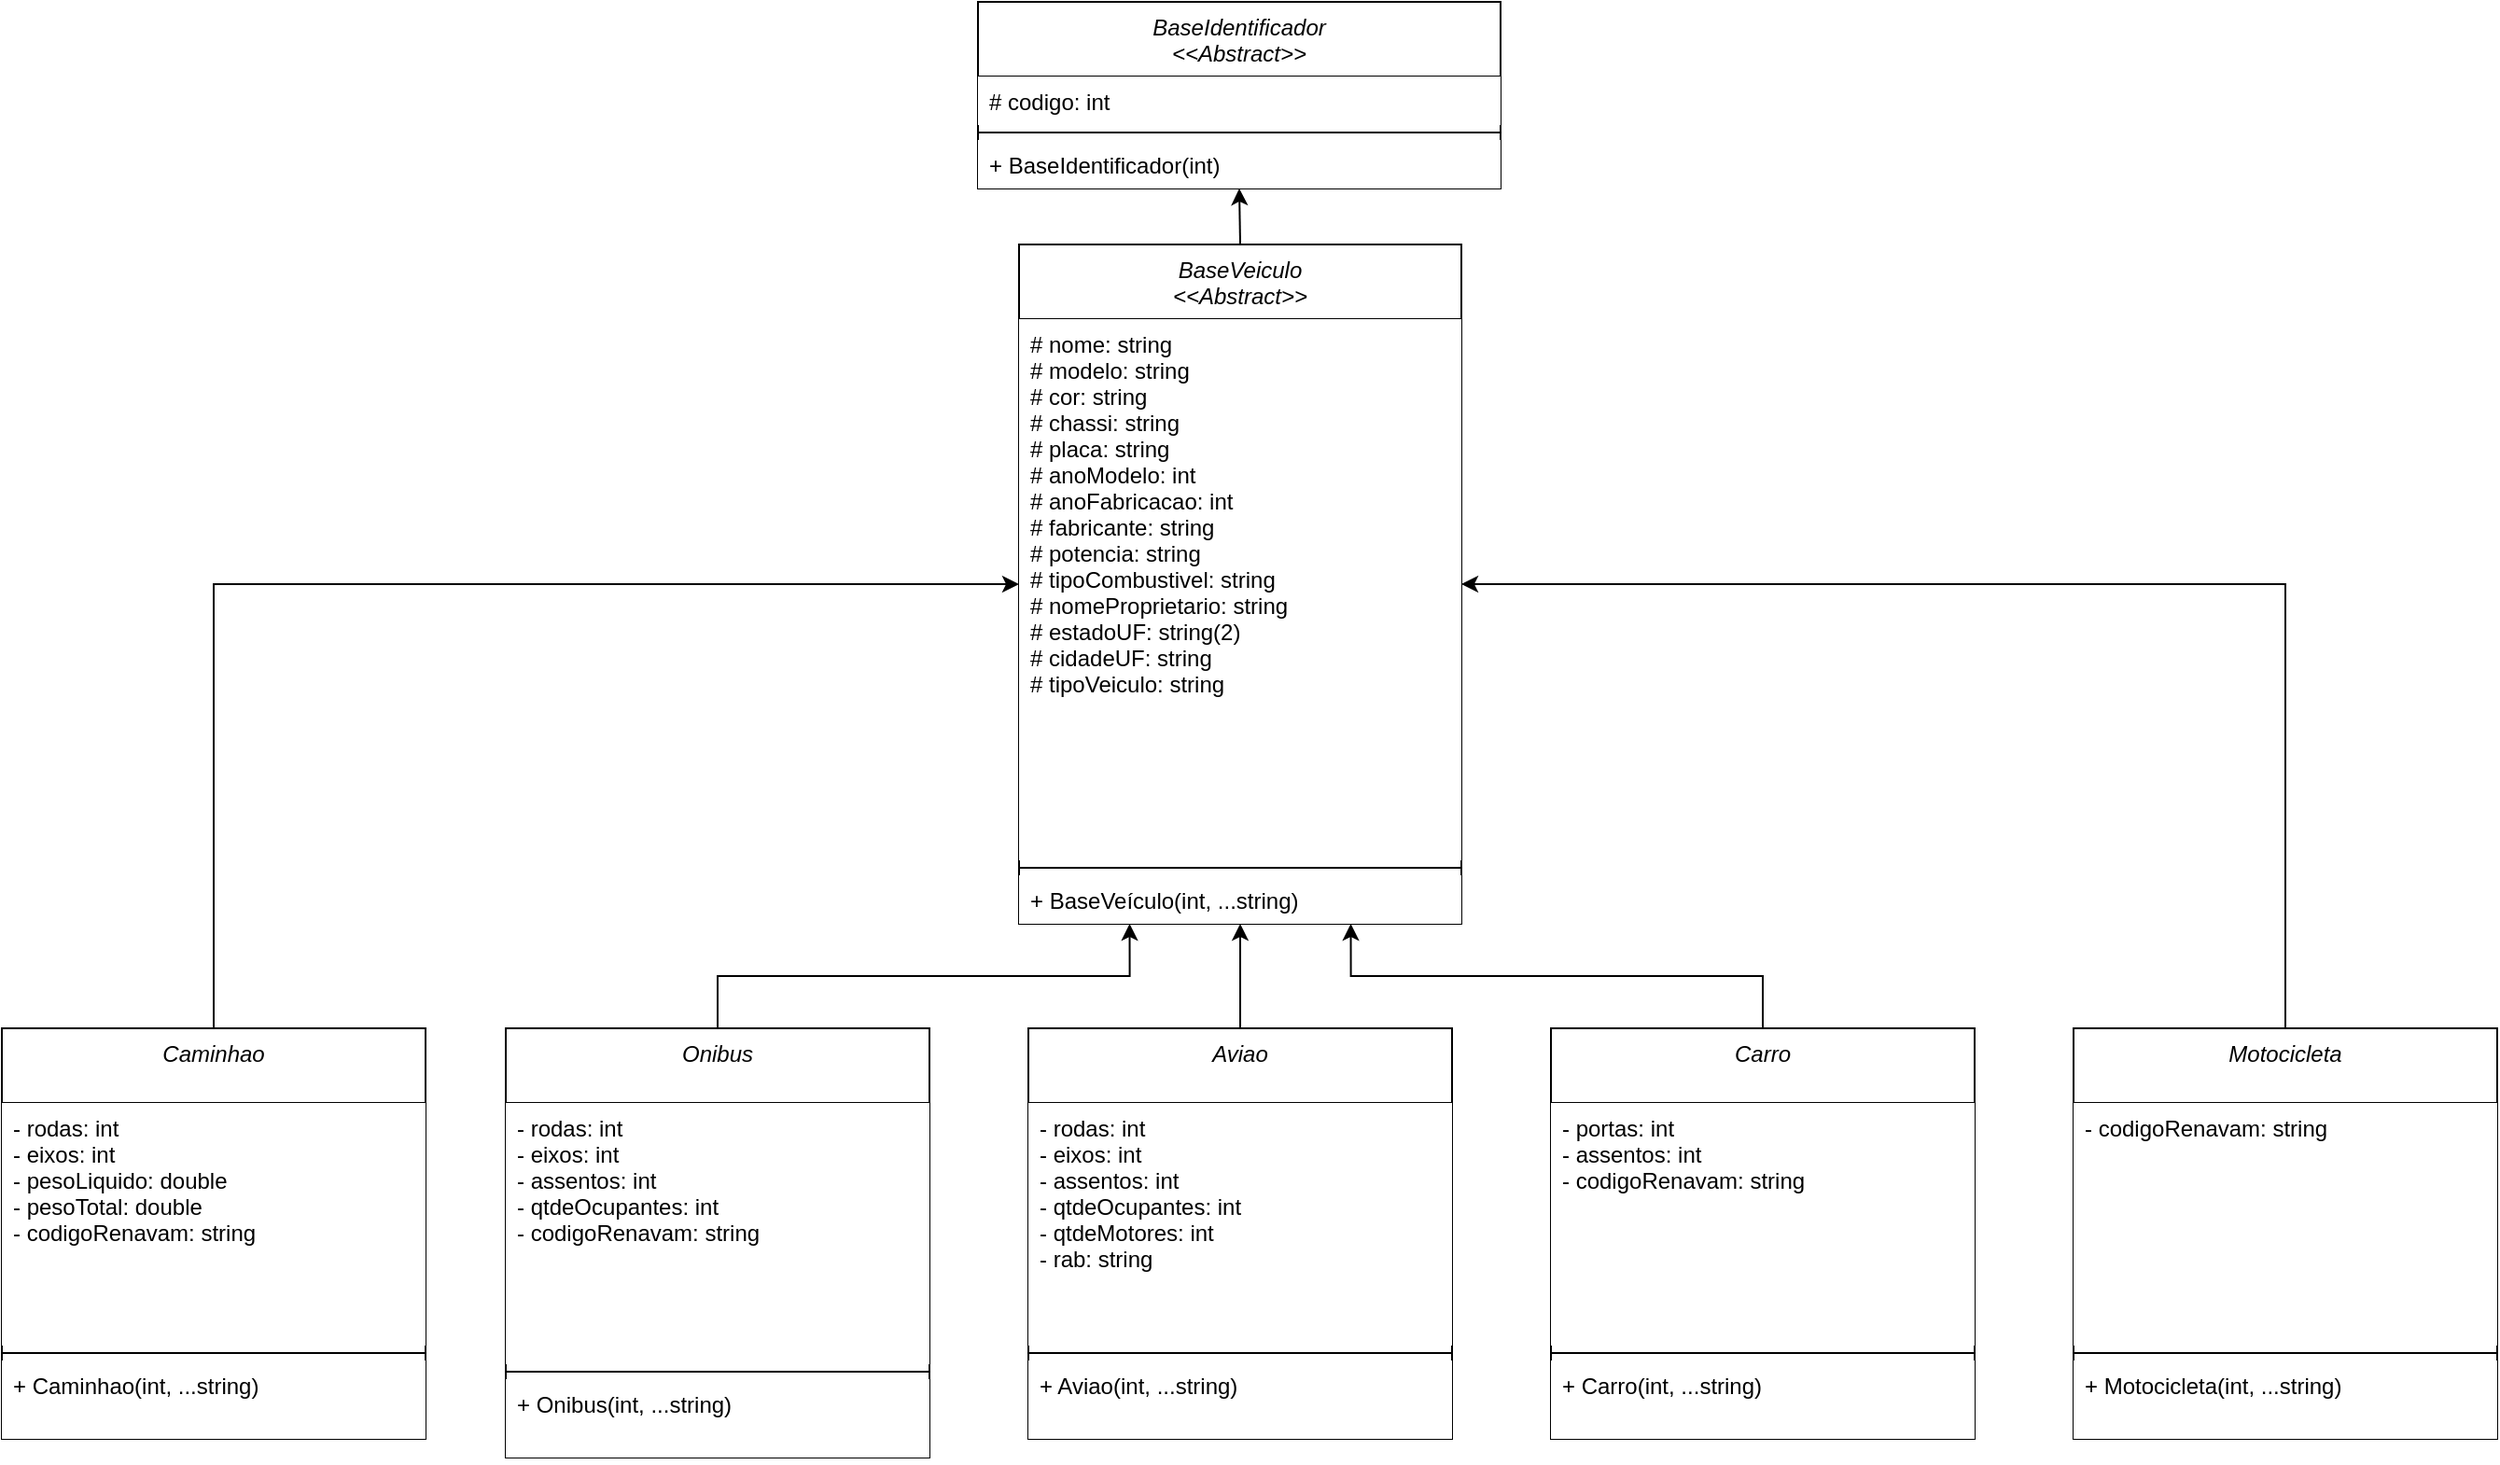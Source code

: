 <mxfile version="21.7.5" type="github">
  <diagram id="C5RBs43oDa-KdzZeNtuy" name="Page-1">
    <mxGraphModel dx="1666" dy="454" grid="1" gridSize="10" guides="1" tooltips="1" connect="1" arrows="1" fold="1" page="1" pageScale="1" pageWidth="827" pageHeight="1169" math="0" shadow="0">
      <root>
        <mxCell id="WIyWlLk6GJQsqaUBKTNV-0" />
        <mxCell id="WIyWlLk6GJQsqaUBKTNV-1" parent="WIyWlLk6GJQsqaUBKTNV-0" />
        <mxCell id="H-5vEXhapMnXdz9t79wf-0" value="BaseIdentificador&#xa;&lt;&lt;Abstract&gt;&gt;" style="swimlane;fontStyle=2;align=center;verticalAlign=top;childLayout=stackLayout;horizontal=1;startSize=40;horizontalStack=0;resizeParent=1;resizeLast=0;collapsible=1;marginBottom=0;rounded=0;shadow=0;strokeWidth=1;fillColor=default;strokeColor=default;fillStyle=solid;" parent="WIyWlLk6GJQsqaUBKTNV-1" vertex="1">
          <mxGeometry x="273" y="120" width="280" height="100" as="geometry">
            <mxRectangle x="230" y="140" width="160" height="26" as="alternateBounds" />
          </mxGeometry>
        </mxCell>
        <mxCell id="H-5vEXhapMnXdz9t79wf-1" value="# codigo: int" style="text;align=left;verticalAlign=top;spacingLeft=4;spacingRight=4;overflow=hidden;rotatable=0;points=[[0,0.5],[1,0.5]];portConstraint=eastwest;fillColor=default;strokeColor=none;fillStyle=solid;" parent="H-5vEXhapMnXdz9t79wf-0" vertex="1">
          <mxGeometry y="40" width="280" height="26" as="geometry" />
        </mxCell>
        <mxCell id="H-5vEXhapMnXdz9t79wf-2" value="" style="line;html=1;strokeWidth=1;align=left;verticalAlign=middle;spacingTop=-1;spacingLeft=3;spacingRight=3;rotatable=0;labelPosition=right;points=[];portConstraint=eastwest;fillColor=default;strokeColor=default;fillStyle=solid;" parent="H-5vEXhapMnXdz9t79wf-0" vertex="1">
          <mxGeometry y="66" width="280" height="8" as="geometry" />
        </mxCell>
        <mxCell id="H-5vEXhapMnXdz9t79wf-3" value="+ BaseIdentificador(int)" style="text;align=left;verticalAlign=top;spacingLeft=4;spacingRight=4;overflow=hidden;rotatable=0;points=[[0,0.5],[1,0.5]];portConstraint=eastwest;fillColor=default;strokeColor=none;fillStyle=solid;" parent="H-5vEXhapMnXdz9t79wf-0" vertex="1">
          <mxGeometry y="74" width="280" height="26" as="geometry" />
        </mxCell>
        <mxCell id="H-5vEXhapMnXdz9t79wf-4" style="edgeStyle=orthogonalEdgeStyle;rounded=0;orthogonalLoop=1;jettySize=auto;html=1;exitX=0.5;exitY=0;exitDx=0;exitDy=0;entryX=0.5;entryY=1;entryDx=0;entryDy=0;" parent="WIyWlLk6GJQsqaUBKTNV-1" source="H-5vEXhapMnXdz9t79wf-5" target="H-5vEXhapMnXdz9t79wf-0" edge="1">
          <mxGeometry relative="1" as="geometry" />
        </mxCell>
        <mxCell id="H-5vEXhapMnXdz9t79wf-5" value="BaseVeiculo&#xa;&lt;&lt;Abstract&gt;&gt;" style="swimlane;fontStyle=2;align=center;verticalAlign=top;childLayout=stackLayout;horizontal=1;startSize=40;horizontalStack=0;resizeParent=1;resizeLast=0;collapsible=1;marginBottom=0;rounded=0;shadow=0;strokeWidth=1;fillColor=default;strokeColor=default;swimlaneLine=1;perimeterSpacing=0;" parent="WIyWlLk6GJQsqaUBKTNV-1" vertex="1">
          <mxGeometry x="295" y="250" width="237" height="364" as="geometry">
            <mxRectangle x="230" y="140" width="160" height="26" as="alternateBounds" />
          </mxGeometry>
        </mxCell>
        <mxCell id="H-5vEXhapMnXdz9t79wf-6" value="# nome: string&#xa;# modelo: string&#xa;# cor: string&#xa;# chassi: string&#xa;# placa: string&#xa;# anoModelo: int&#xa;# anoFabricacao: int&#xa;# fabricante: string&#xa;# potencia: string&#xa;# tipoCombustivel: string&#xa;# nomeProprietario: string&#xa;# estadoUF: string(2)&#xa;# cidadeUF: string&#xa;# tipoVeiculo: string&#xa;" style="text;align=left;verticalAlign=top;spacingLeft=4;spacingRight=4;overflow=hidden;rotatable=0;points=[[0,0.5],[1,0.5]];portConstraint=eastwest;fillColor=default;strokeColor=none;" parent="H-5vEXhapMnXdz9t79wf-5" vertex="1">
          <mxGeometry y="40" width="237" height="290" as="geometry" />
        </mxCell>
        <mxCell id="H-5vEXhapMnXdz9t79wf-7" value="" style="line;html=1;strokeWidth=1;align=left;verticalAlign=middle;spacingTop=-1;spacingLeft=3;spacingRight=3;rotatable=0;labelPosition=right;points=[];portConstraint=eastwest;fillColor=default;strokeColor=#000000;" parent="H-5vEXhapMnXdz9t79wf-5" vertex="1">
          <mxGeometry y="330" width="237" height="8" as="geometry" />
        </mxCell>
        <mxCell id="H-5vEXhapMnXdz9t79wf-8" value="+ BaseVeículo(int, ...string)" style="text;align=left;verticalAlign=top;spacingLeft=4;spacingRight=4;overflow=hidden;rotatable=0;points=[[0,0.5],[1,0.5]];portConstraint=eastwest;fillColor=default;strokeColor=none;" parent="H-5vEXhapMnXdz9t79wf-5" vertex="1">
          <mxGeometry y="338" width="237" height="26" as="geometry" />
        </mxCell>
        <mxCell id="H-5vEXhapMnXdz9t79wf-68" style="edgeStyle=orthogonalEdgeStyle;rounded=0;orthogonalLoop=1;jettySize=auto;html=1;exitX=0.5;exitY=0;exitDx=0;exitDy=0;entryX=0;entryY=0.5;entryDx=0;entryDy=0;" parent="WIyWlLk6GJQsqaUBKTNV-1" source="H-5vEXhapMnXdz9t79wf-10" target="H-5vEXhapMnXdz9t79wf-5" edge="1">
          <mxGeometry relative="1" as="geometry" />
        </mxCell>
        <mxCell id="H-5vEXhapMnXdz9t79wf-10" value="Caminhao" style="swimlane;fontStyle=2;align=center;verticalAlign=top;childLayout=stackLayout;horizontal=1;startSize=40;horizontalStack=0;resizeParent=1;resizeLast=0;collapsible=1;marginBottom=0;rounded=0;shadow=0;strokeWidth=1;" parent="WIyWlLk6GJQsqaUBKTNV-1" vertex="1">
          <mxGeometry x="-250" y="670" width="227" height="220" as="geometry">
            <mxRectangle x="230" y="140" width="160" height="26" as="alternateBounds" />
          </mxGeometry>
        </mxCell>
        <mxCell id="H-5vEXhapMnXdz9t79wf-11" value="- rodas: int&#xa;- eixos: int&#xa;- pesoLiquido: double&#xa;- pesoTotal: double&#xa;- codigoRenavam: string" style="text;align=left;verticalAlign=top;spacingLeft=4;spacingRight=4;overflow=hidden;rotatable=0;points=[[0,0.5],[1,0.5]];portConstraint=eastwest;fillColor=default;" parent="H-5vEXhapMnXdz9t79wf-10" vertex="1">
          <mxGeometry y="40" width="227" height="130" as="geometry" />
        </mxCell>
        <mxCell id="H-5vEXhapMnXdz9t79wf-12" value="" style="line;html=1;strokeWidth=1;align=left;verticalAlign=middle;spacingTop=-1;spacingLeft=3;spacingRight=3;rotatable=0;labelPosition=right;points=[];portConstraint=eastwest;" parent="H-5vEXhapMnXdz9t79wf-10" vertex="1">
          <mxGeometry y="170" width="227" height="8" as="geometry" />
        </mxCell>
        <mxCell id="H-5vEXhapMnXdz9t79wf-13" value="+ Caminhao(int, ...string)" style="text;align=left;verticalAlign=top;spacingLeft=4;spacingRight=4;overflow=hidden;rotatable=0;points=[[0,0.5],[1,0.5]];portConstraint=eastwest;fillColor=default;" parent="H-5vEXhapMnXdz9t79wf-10" vertex="1">
          <mxGeometry y="178" width="227" height="42" as="geometry" />
        </mxCell>
        <mxCell id="H-5vEXhapMnXdz9t79wf-65" style="edgeStyle=orthogonalEdgeStyle;rounded=0;orthogonalLoop=1;jettySize=auto;html=1;exitX=0.5;exitY=0;exitDx=0;exitDy=0;entryX=0.75;entryY=1;entryDx=0;entryDy=0;" parent="WIyWlLk6GJQsqaUBKTNV-1" source="H-5vEXhapMnXdz9t79wf-44" target="H-5vEXhapMnXdz9t79wf-5" edge="1">
          <mxGeometry relative="1" as="geometry" />
        </mxCell>
        <mxCell id="H-5vEXhapMnXdz9t79wf-44" value="Carro&#xa;" style="swimlane;fontStyle=2;align=center;verticalAlign=top;childLayout=stackLayout;horizontal=1;startSize=40;horizontalStack=0;resizeParent=1;resizeLast=0;collapsible=1;marginBottom=0;rounded=0;shadow=0;strokeWidth=1;" parent="WIyWlLk6GJQsqaUBKTNV-1" vertex="1">
          <mxGeometry x="580" y="670" width="227" height="220" as="geometry">
            <mxRectangle x="230" y="140" width="160" height="26" as="alternateBounds" />
          </mxGeometry>
        </mxCell>
        <mxCell id="H-5vEXhapMnXdz9t79wf-45" value="- portas: int&#xa;- assentos: int&#xa;- codigoRenavam: string" style="text;align=left;verticalAlign=top;spacingLeft=4;spacingRight=4;overflow=hidden;rotatable=0;points=[[0,0.5],[1,0.5]];portConstraint=eastwest;fillColor=default;" parent="H-5vEXhapMnXdz9t79wf-44" vertex="1">
          <mxGeometry y="40" width="227" height="130" as="geometry" />
        </mxCell>
        <mxCell id="H-5vEXhapMnXdz9t79wf-46" value="" style="line;html=1;strokeWidth=1;align=left;verticalAlign=middle;spacingTop=-1;spacingLeft=3;spacingRight=3;rotatable=0;labelPosition=right;points=[];portConstraint=eastwest;" parent="H-5vEXhapMnXdz9t79wf-44" vertex="1">
          <mxGeometry y="170" width="227" height="8" as="geometry" />
        </mxCell>
        <mxCell id="H-5vEXhapMnXdz9t79wf-47" value="+ Carro(int, ...string)" style="text;align=left;verticalAlign=top;spacingLeft=4;spacingRight=4;overflow=hidden;rotatable=0;points=[[0,0.5],[1,0.5]];portConstraint=eastwest;fillColor=default;" parent="H-5vEXhapMnXdz9t79wf-44" vertex="1">
          <mxGeometry y="178" width="227" height="42" as="geometry" />
        </mxCell>
        <mxCell id="H-5vEXhapMnXdz9t79wf-67" style="edgeStyle=orthogonalEdgeStyle;rounded=0;orthogonalLoop=1;jettySize=auto;html=1;exitX=0.5;exitY=0;exitDx=0;exitDy=0;entryX=0.25;entryY=1;entryDx=0;entryDy=0;" parent="WIyWlLk6GJQsqaUBKTNV-1" source="H-5vEXhapMnXdz9t79wf-48" target="H-5vEXhapMnXdz9t79wf-5" edge="1">
          <mxGeometry relative="1" as="geometry" />
        </mxCell>
        <mxCell id="H-5vEXhapMnXdz9t79wf-48" value="Onibus" style="swimlane;fontStyle=2;align=center;verticalAlign=top;childLayout=stackLayout;horizontal=1;startSize=40;horizontalStack=0;resizeParent=1;resizeLast=0;collapsible=1;marginBottom=0;rounded=0;shadow=0;strokeWidth=1;" parent="WIyWlLk6GJQsqaUBKTNV-1" vertex="1">
          <mxGeometry x="20" y="670" width="227" height="230" as="geometry">
            <mxRectangle x="230" y="140" width="160" height="26" as="alternateBounds" />
          </mxGeometry>
        </mxCell>
        <mxCell id="H-5vEXhapMnXdz9t79wf-49" value="- rodas: int&#xa;- eixos: int&#xa;- assentos: int&#xa;- qtdeOcupantes: int&#xa;- codigoRenavam: string&#xa;" style="text;align=left;verticalAlign=top;spacingLeft=4;spacingRight=4;overflow=hidden;rotatable=0;points=[[0,0.5],[1,0.5]];portConstraint=eastwest;fillColor=default;" parent="H-5vEXhapMnXdz9t79wf-48" vertex="1">
          <mxGeometry y="40" width="227" height="140" as="geometry" />
        </mxCell>
        <mxCell id="H-5vEXhapMnXdz9t79wf-50" value="" style="line;html=1;strokeWidth=1;align=left;verticalAlign=middle;spacingTop=-1;spacingLeft=3;spacingRight=3;rotatable=0;labelPosition=right;points=[];portConstraint=eastwest;" parent="H-5vEXhapMnXdz9t79wf-48" vertex="1">
          <mxGeometry y="180" width="227" height="8" as="geometry" />
        </mxCell>
        <mxCell id="H-5vEXhapMnXdz9t79wf-51" value="+ Onibus(int, ...string)" style="text;align=left;verticalAlign=top;spacingLeft=4;spacingRight=4;overflow=hidden;rotatable=0;points=[[0,0.5],[1,0.5]];portConstraint=eastwest;fillColor=default;" parent="H-5vEXhapMnXdz9t79wf-48" vertex="1">
          <mxGeometry y="188" width="227" height="42" as="geometry" />
        </mxCell>
        <mxCell id="H-5vEXhapMnXdz9t79wf-66" style="edgeStyle=orthogonalEdgeStyle;rounded=0;orthogonalLoop=1;jettySize=auto;html=1;exitX=0.5;exitY=0;exitDx=0;exitDy=0;entryX=1;entryY=0.5;entryDx=0;entryDy=0;" parent="WIyWlLk6GJQsqaUBKTNV-1" source="H-5vEXhapMnXdz9t79wf-52" target="H-5vEXhapMnXdz9t79wf-5" edge="1">
          <mxGeometry relative="1" as="geometry" />
        </mxCell>
        <mxCell id="H-5vEXhapMnXdz9t79wf-52" value="Motocicleta&#xa;" style="swimlane;fontStyle=2;align=center;verticalAlign=top;childLayout=stackLayout;horizontal=1;startSize=40;horizontalStack=0;resizeParent=1;resizeLast=0;collapsible=1;marginBottom=0;rounded=0;shadow=0;strokeWidth=1;" parent="WIyWlLk6GJQsqaUBKTNV-1" vertex="1">
          <mxGeometry x="860" y="670" width="227" height="220" as="geometry">
            <mxRectangle x="230" y="140" width="160" height="26" as="alternateBounds" />
          </mxGeometry>
        </mxCell>
        <mxCell id="H-5vEXhapMnXdz9t79wf-53" value="- codigoRenavam: string" style="text;align=left;verticalAlign=top;spacingLeft=4;spacingRight=4;overflow=hidden;rotatable=0;points=[[0,0.5],[1,0.5]];portConstraint=eastwest;fillColor=default;" parent="H-5vEXhapMnXdz9t79wf-52" vertex="1">
          <mxGeometry y="40" width="227" height="130" as="geometry" />
        </mxCell>
        <mxCell id="H-5vEXhapMnXdz9t79wf-54" value="" style="line;html=1;strokeWidth=1;align=left;verticalAlign=middle;spacingTop=-1;spacingLeft=3;spacingRight=3;rotatable=0;labelPosition=right;points=[];portConstraint=eastwest;" parent="H-5vEXhapMnXdz9t79wf-52" vertex="1">
          <mxGeometry y="170" width="227" height="8" as="geometry" />
        </mxCell>
        <mxCell id="H-5vEXhapMnXdz9t79wf-55" value="+ Motocicleta(int, ...string)&#xa;" style="text;align=left;verticalAlign=top;spacingLeft=4;spacingRight=4;overflow=hidden;rotatable=0;points=[[0,0.5],[1,0.5]];portConstraint=eastwest;fillColor=default;" parent="H-5vEXhapMnXdz9t79wf-52" vertex="1">
          <mxGeometry y="178" width="227" height="42" as="geometry" />
        </mxCell>
        <mxCell id="H-5vEXhapMnXdz9t79wf-64" style="edgeStyle=orthogonalEdgeStyle;rounded=0;orthogonalLoop=1;jettySize=auto;html=1;exitX=0.5;exitY=0;exitDx=0;exitDy=0;entryX=0.5;entryY=1;entryDx=0;entryDy=0;" parent="WIyWlLk6GJQsqaUBKTNV-1" source="H-5vEXhapMnXdz9t79wf-56" target="H-5vEXhapMnXdz9t79wf-5" edge="1">
          <mxGeometry relative="1" as="geometry" />
        </mxCell>
        <mxCell id="H-5vEXhapMnXdz9t79wf-56" value="Aviao&#xa;" style="swimlane;fontStyle=2;align=center;verticalAlign=top;childLayout=stackLayout;horizontal=1;startSize=40;horizontalStack=0;resizeParent=1;resizeLast=0;collapsible=1;marginBottom=0;rounded=0;shadow=0;strokeWidth=1;" parent="WIyWlLk6GJQsqaUBKTNV-1" vertex="1">
          <mxGeometry x="300" y="670" width="227" height="220" as="geometry">
            <mxRectangle x="230" y="140" width="160" height="26" as="alternateBounds" />
          </mxGeometry>
        </mxCell>
        <mxCell id="H-5vEXhapMnXdz9t79wf-57" value="- rodas: int&#xa;- eixos: int&#xa;- assentos: int&#xa;- qtdeOcupantes: int&#xa;- qtdeMotores: int&#xa;- rab: string&#xa;" style="text;align=left;verticalAlign=top;spacingLeft=4;spacingRight=4;overflow=hidden;rotatable=0;points=[[0,0.5],[1,0.5]];portConstraint=eastwest;fillColor=default;" parent="H-5vEXhapMnXdz9t79wf-56" vertex="1">
          <mxGeometry y="40" width="227" height="130" as="geometry" />
        </mxCell>
        <mxCell id="H-5vEXhapMnXdz9t79wf-58" value="" style="line;html=1;strokeWidth=1;align=left;verticalAlign=middle;spacingTop=-1;spacingLeft=3;spacingRight=3;rotatable=0;labelPosition=right;points=[];portConstraint=eastwest;" parent="H-5vEXhapMnXdz9t79wf-56" vertex="1">
          <mxGeometry y="170" width="227" height="8" as="geometry" />
        </mxCell>
        <mxCell id="H-5vEXhapMnXdz9t79wf-59" value="+ Aviao(int, ...string)" style="text;align=left;verticalAlign=top;spacingLeft=4;spacingRight=4;overflow=hidden;rotatable=0;points=[[0,0.5],[1,0.5]];portConstraint=eastwest;fillColor=default;" parent="H-5vEXhapMnXdz9t79wf-56" vertex="1">
          <mxGeometry y="178" width="227" height="42" as="geometry" />
        </mxCell>
      </root>
    </mxGraphModel>
  </diagram>
</mxfile>
